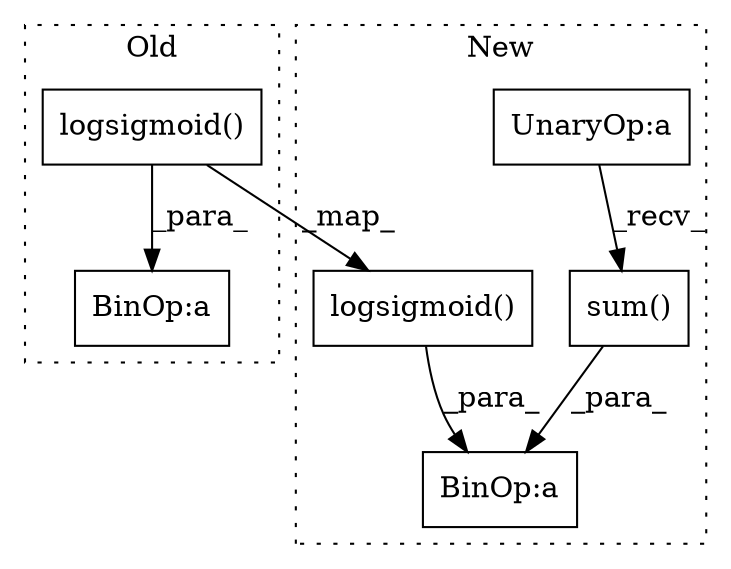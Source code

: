 digraph G {
subgraph cluster0 {
1 [label="logsigmoid()" a="75" s="1506,1532" l="13,1" shape="box"];
3 [label="BinOp:a" a="82" s="1533" l="3" shape="box"];
label = "Old";
style="dotted";
}
subgraph cluster1 {
2 [label="logsigmoid()" a="75" s="1982,2008" l="13,1" shape="box"];
4 [label="BinOp:a" a="82" s="2138" l="3" shape="box"];
5 [label="UnaryOp:a" a="61" s="2045" l="28" shape="box"];
6 [label="sum()" a="75" s="2141" l="19" shape="box"];
label = "New";
style="dotted";
}
1 -> 2 [label="_map_"];
1 -> 3 [label="_para_"];
2 -> 4 [label="_para_"];
5 -> 6 [label="_recv_"];
6 -> 4 [label="_para_"];
}